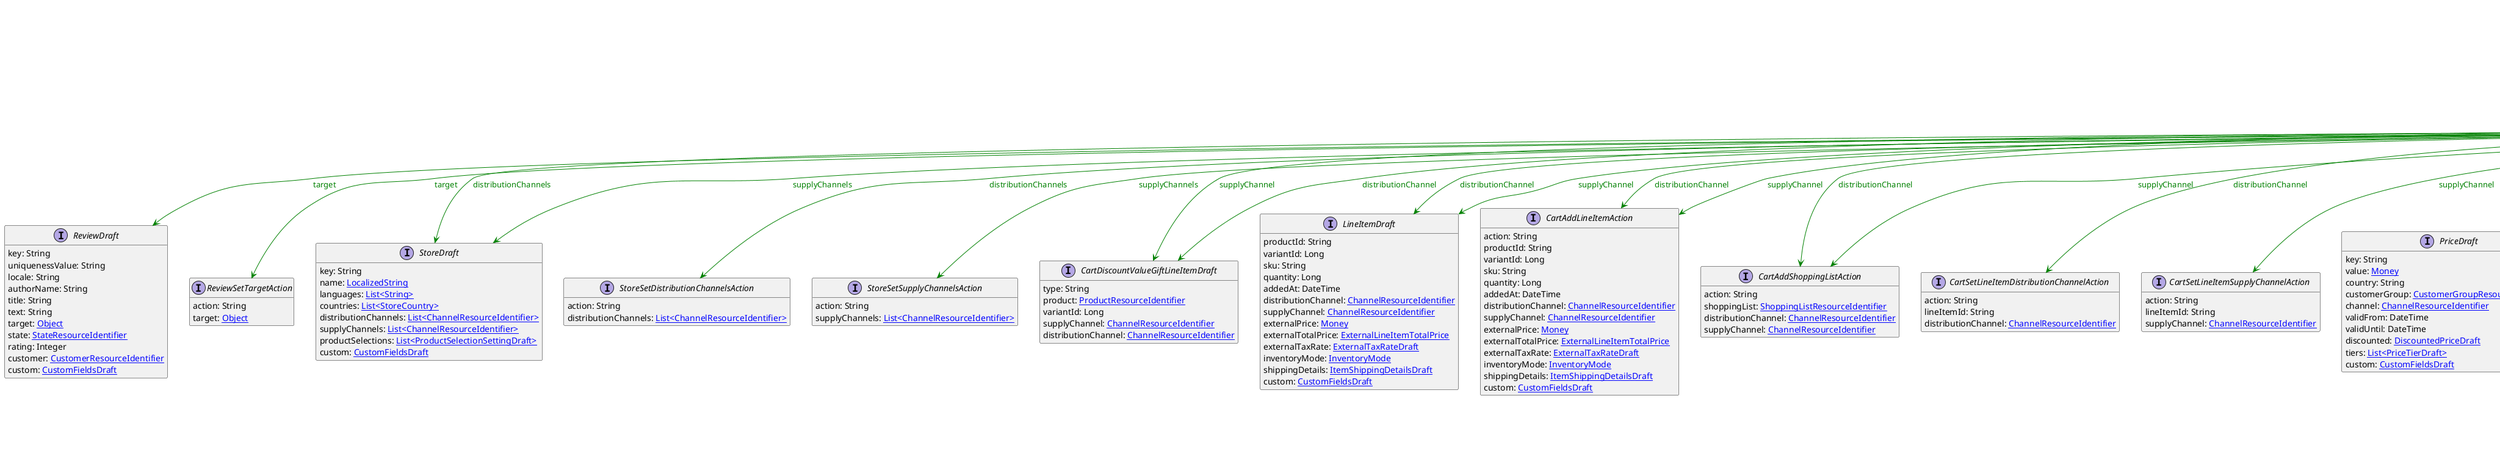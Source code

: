 @startuml

hide empty fields
hide empty methods
legend
|= |= line |
|<back:black>   </back>| inheritance |
|<back:green>   </back>| property reference |
|<back:blue>   </back>| discriminated class |
endlegend
interface ChannelResourceIdentifier [[ChannelResourceIdentifier.svg]] extends ResourceIdentifier {
    typeId: [[ReferenceTypeId.svg ReferenceTypeId]]
    id: String
    key: String
}
interface ResourceIdentifier [[ResourceIdentifier.svg]]  {
    typeId: [[ReferenceTypeId.svg ReferenceTypeId]]
    id: String
    key: String
}


interface ReviewDraft [[ReviewDraft.svg]]  {
    key: String
    uniquenessValue: String
    locale: String
    authorName: String
    title: String
    text: String
    target: [[Object.svg Object]]
    state: [[StateResourceIdentifier.svg StateResourceIdentifier]]
    rating: Integer
    customer: [[CustomerResourceIdentifier.svg CustomerResourceIdentifier]]
    custom: [[CustomFieldsDraft.svg CustomFieldsDraft]]
}
interface ReviewSetTargetAction [[ReviewSetTargetAction.svg]]  {
    action: String
    target: [[Object.svg Object]]
}
interface StoreDraft [[StoreDraft.svg]]  {
    key: String
    name: [[LocalizedString.svg LocalizedString]]
    languages: [[String.svg List<String>]]
    countries: [[StoreCountry.svg List<StoreCountry>]]
    distributionChannels: [[ChannelResourceIdentifier.svg List<ChannelResourceIdentifier>]]
    supplyChannels: [[ChannelResourceIdentifier.svg List<ChannelResourceIdentifier>]]
    productSelections: [[ProductSelectionSettingDraft.svg List<ProductSelectionSettingDraft>]]
    custom: [[CustomFieldsDraft.svg CustomFieldsDraft]]
}
interface StoreSetDistributionChannelsAction [[StoreSetDistributionChannelsAction.svg]]  {
    action: String
    distributionChannels: [[ChannelResourceIdentifier.svg List<ChannelResourceIdentifier>]]
}
interface StoreSetSupplyChannelsAction [[StoreSetSupplyChannelsAction.svg]]  {
    action: String
    supplyChannels: [[ChannelResourceIdentifier.svg List<ChannelResourceIdentifier>]]
}
interface CartDiscountValueGiftLineItemDraft [[CartDiscountValueGiftLineItemDraft.svg]]  {
    type: String
    product: [[ProductResourceIdentifier.svg ProductResourceIdentifier]]
    variantId: Long
    supplyChannel: [[ChannelResourceIdentifier.svg ChannelResourceIdentifier]]
    distributionChannel: [[ChannelResourceIdentifier.svg ChannelResourceIdentifier]]
}
interface LineItemDraft [[LineItemDraft.svg]]  {
    productId: String
    variantId: Long
    sku: String
    quantity: Long
    addedAt: DateTime
    distributionChannel: [[ChannelResourceIdentifier.svg ChannelResourceIdentifier]]
    supplyChannel: [[ChannelResourceIdentifier.svg ChannelResourceIdentifier]]
    externalPrice: [[Money.svg Money]]
    externalTotalPrice: [[ExternalLineItemTotalPrice.svg ExternalLineItemTotalPrice]]
    externalTaxRate: [[ExternalTaxRateDraft.svg ExternalTaxRateDraft]]
    inventoryMode: [[InventoryMode.svg InventoryMode]]
    shippingDetails: [[ItemShippingDetailsDraft.svg ItemShippingDetailsDraft]]
    custom: [[CustomFieldsDraft.svg CustomFieldsDraft]]
}
interface CartAddLineItemAction [[CartAddLineItemAction.svg]]  {
    action: String
    productId: String
    variantId: Long
    sku: String
    quantity: Long
    addedAt: DateTime
    distributionChannel: [[ChannelResourceIdentifier.svg ChannelResourceIdentifier]]
    supplyChannel: [[ChannelResourceIdentifier.svg ChannelResourceIdentifier]]
    externalPrice: [[Money.svg Money]]
    externalTotalPrice: [[ExternalLineItemTotalPrice.svg ExternalLineItemTotalPrice]]
    externalTaxRate: [[ExternalTaxRateDraft.svg ExternalTaxRateDraft]]
    inventoryMode: [[InventoryMode.svg InventoryMode]]
    shippingDetails: [[ItemShippingDetailsDraft.svg ItemShippingDetailsDraft]]
    custom: [[CustomFieldsDraft.svg CustomFieldsDraft]]
}
interface CartAddShoppingListAction [[CartAddShoppingListAction.svg]]  {
    action: String
    shoppingList: [[ShoppingListResourceIdentifier.svg ShoppingListResourceIdentifier]]
    distributionChannel: [[ChannelResourceIdentifier.svg ChannelResourceIdentifier]]
    supplyChannel: [[ChannelResourceIdentifier.svg ChannelResourceIdentifier]]
}
interface CartSetLineItemDistributionChannelAction [[CartSetLineItemDistributionChannelAction.svg]]  {
    action: String
    lineItemId: String
    distributionChannel: [[ChannelResourceIdentifier.svg ChannelResourceIdentifier]]
}
interface CartSetLineItemSupplyChannelAction [[CartSetLineItemSupplyChannelAction.svg]]  {
    action: String
    lineItemId: String
    supplyChannel: [[ChannelResourceIdentifier.svg ChannelResourceIdentifier]]
}
interface PriceDraft [[PriceDraft.svg]]  {
    key: String
    value: [[Money.svg Money]]
    country: String
    customerGroup: [[CustomerGroupResourceIdentifier.svg CustomerGroupResourceIdentifier]]
    channel: [[ChannelResourceIdentifier.svg ChannelResourceIdentifier]]
    validFrom: DateTime
    validUntil: DateTime
    discounted: [[DiscountedPriceDraft.svg DiscountedPriceDraft]]
    tiers: [[PriceTierDraft.svg List<PriceTierDraft>]]
    custom: [[CustomFieldsDraft.svg CustomFieldsDraft]]
}
interface DuplicateStandalonePriceScopeError [[DuplicateStandalonePriceScopeError.svg]]  {
    code: String
    message: String
    conflictingStandalonePrice: [[StandalonePriceReference.svg StandalonePriceReference]]
    sku: String
    currency: String
    country: String
    customerGroup: [[CustomerGroupResourceIdentifier.svg CustomerGroupResourceIdentifier]]
    channel: [[ChannelResourceIdentifier.svg ChannelResourceIdentifier]]
    validFrom: DateTime
    validUntil: DateTime
}
interface MissingRoleOnChannelError [[MissingRoleOnChannelError.svg]]  {
    code: String
    message: String
    channel: [[ChannelResourceIdentifier.svg ChannelResourceIdentifier]]
    missingRole: [[ChannelRoleEnum.svg ChannelRoleEnum]]
}
interface OverlappingStandalonePriceValidityError [[OverlappingStandalonePriceValidityError.svg]]  {
    code: String
    message: String
    conflictingStandalonePrice: [[StandalonePriceReference.svg StandalonePriceReference]]
    sku: String
    currency: String
    country: String
    customerGroup: [[CustomerGroupResourceIdentifier.svg CustomerGroupResourceIdentifier]]
    channel: [[ChannelResourceIdentifier.svg ChannelResourceIdentifier]]
    validFrom: DateTime
    validUntil: DateTime
    conflictingValidFrom: DateTime
    conflictingValidUntil: DateTime
}
interface GraphQLDuplicateStandalonePriceScopeError [[GraphQLDuplicateStandalonePriceScopeError.svg]]  {
    code: String
    conflictingStandalonePrice: [[StandalonePriceReference.svg StandalonePriceReference]]
    sku: String
    currency: String
    country: String
    customerGroup: [[CustomerGroupResourceIdentifier.svg CustomerGroupResourceIdentifier]]
    channel: [[ChannelResourceIdentifier.svg ChannelResourceIdentifier]]
    validFrom: DateTime
    validUntil: DateTime
}
interface GraphQLMissingRoleOnChannelError [[GraphQLMissingRoleOnChannelError.svg]]  {
    code: String
    channel: [[ChannelResourceIdentifier.svg ChannelResourceIdentifier]]
    missingRole: [[ChannelRoleEnum.svg ChannelRoleEnum]]
}
interface GraphQLOverlappingStandalonePriceValidityError [[GraphQLOverlappingStandalonePriceValidityError.svg]]  {
    code: String
    conflictingStandalonePrice: [[StandalonePriceReference.svg StandalonePriceReference]]
    sku: String
    currency: String
    country: String
    customerGroup: [[CustomerGroupResourceIdentifier.svg CustomerGroupResourceIdentifier]]
    channel: [[ChannelResourceIdentifier.svg ChannelResourceIdentifier]]
    validFrom: DateTime
    validUntil: DateTime
    conflictingValidFrom: DateTime
    conflictingValidUntil: DateTime
}
interface InventoryEntryDraft [[InventoryEntryDraft.svg]]  {
    sku: String
    key: String
    supplyChannel: [[ChannelResourceIdentifier.svg ChannelResourceIdentifier]]
    quantityOnStock: Long
    restockableInDays: Long
    expectedDelivery: DateTime
    custom: [[CustomFieldsDraft.svg CustomFieldsDraft]]
}
interface InventoryEntrySetSupplyChannelAction [[InventoryEntrySetSupplyChannelAction.svg]]  {
    action: String
    supplyChannel: [[ChannelResourceIdentifier.svg ChannelResourceIdentifier]]
}
interface MyLineItemDraft [[MyLineItemDraft.svg]]  {
    productId: String
    variantId: Long
    sku: String
    quantity: Long
    addedAt: DateTime
    supplyChannel: [[ChannelResourceIdentifier.svg ChannelResourceIdentifier]]
    distributionChannel: [[ChannelResourceIdentifier.svg ChannelResourceIdentifier]]
    shippingDetails: [[ItemShippingDetailsDraft.svg ItemShippingDetailsDraft]]
    custom: [[CustomFieldsDraft.svg CustomFieldsDraft]]
}
interface MyCartAddLineItemAction [[MyCartAddLineItemAction.svg]]  {
    action: String
    productId: String
    variantId: Long
    sku: String
    quantity: Long
    addedAt: DateTime
    distributionChannel: [[ChannelResourceIdentifier.svg ChannelResourceIdentifier]]
    supplyChannel: [[ChannelResourceIdentifier.svg ChannelResourceIdentifier]]
    shippingDetails: [[ItemShippingDetailsDraft.svg ItemShippingDetailsDraft]]
    custom: [[CustomFieldsDraft.svg CustomFieldsDraft]]
}
interface MyCartSetLineItemDistributionChannelAction [[MyCartSetLineItemDistributionChannelAction.svg]]  {
    action: String
    lineItemId: String
    distributionChannel: [[ChannelResourceIdentifier.svg ChannelResourceIdentifier]]
}
interface MyCartSetLineItemSupplyChannelAction [[MyCartSetLineItemSupplyChannelAction.svg]]  {
    action: String
    lineItemId: String
    supplyChannel: [[ChannelResourceIdentifier.svg ChannelResourceIdentifier]]
}
interface LineItemImportDraft [[LineItemImportDraft.svg]]  {
    productId: String
    name: [[LocalizedString.svg LocalizedString]]
    variant: [[ProductVariantImportDraft.svg ProductVariantImportDraft]]
    price: [[PriceDraft.svg PriceDraft]]
    quantity: Long
    state: [[ItemState.svg List<ItemState>]]
    supplyChannel: [[ChannelResourceIdentifier.svg ChannelResourceIdentifier]]
    distributionChannel: [[ChannelResourceIdentifier.svg ChannelResourceIdentifier]]
    taxRate: [[TaxRate.svg TaxRate]]
    custom: [[CustomFieldsDraft.svg CustomFieldsDraft]]
    inventoryMode: [[InventoryMode.svg InventoryMode]]
    shippingDetails: [[ItemShippingDetailsDraft.svg ItemShippingDetailsDraft]]
}
interface StandalonePriceDraft [[StandalonePriceDraft.svg]]  {
    key: String
    sku: String
    value: [[Money.svg Money]]
    country: String
    customerGroup: [[CustomerGroupResourceIdentifier.svg CustomerGroupResourceIdentifier]]
    channel: [[ChannelResourceIdentifier.svg ChannelResourceIdentifier]]
    validFrom: DateTime
    validUntil: DateTime
    tiers: [[PriceTierDraft.svg List<PriceTierDraft>]]
    discounted: [[DiscountedPriceDraft.svg DiscountedPriceDraft]]
    custom: [[CustomFieldsDraft.svg CustomFieldsDraft]]
    active: Boolean
}
interface StoreAddDistributionChannelAction [[StoreAddDistributionChannelAction.svg]]  {
    action: String
    distributionChannel: [[ChannelResourceIdentifier.svg ChannelResourceIdentifier]]
}
interface StoreAddSupplyChannelAction [[StoreAddSupplyChannelAction.svg]]  {
    action: String
    supplyChannel: [[ChannelResourceIdentifier.svg ChannelResourceIdentifier]]
}
interface StoreRemoveDistributionChannelAction [[StoreRemoveDistributionChannelAction.svg]]  {
    action: String
    distributionChannel: [[ChannelResourceIdentifier.svg ChannelResourceIdentifier]]
}
interface StoreRemoveSupplyChannelAction [[StoreRemoveSupplyChannelAction.svg]]  {
    action: String
    supplyChannel: [[ChannelResourceIdentifier.svg ChannelResourceIdentifier]]
}

ChannelResourceIdentifier --> ReviewDraft #green;text:green : "target"
ChannelResourceIdentifier --> ReviewSetTargetAction #green;text:green : "target"
ChannelResourceIdentifier --> StoreDraft #green;text:green : "distributionChannels"
ChannelResourceIdentifier --> StoreDraft #green;text:green : "supplyChannels"
ChannelResourceIdentifier --> StoreSetDistributionChannelsAction #green;text:green : "distributionChannels"
ChannelResourceIdentifier --> StoreSetSupplyChannelsAction #green;text:green : "supplyChannels"
ChannelResourceIdentifier --> CartDiscountValueGiftLineItemDraft #green;text:green : "supplyChannel"
ChannelResourceIdentifier --> CartDiscountValueGiftLineItemDraft #green;text:green : "distributionChannel"
ChannelResourceIdentifier --> LineItemDraft #green;text:green : "distributionChannel"
ChannelResourceIdentifier --> LineItemDraft #green;text:green : "supplyChannel"
ChannelResourceIdentifier --> CartAddLineItemAction #green;text:green : "distributionChannel"
ChannelResourceIdentifier --> CartAddLineItemAction #green;text:green : "supplyChannel"
ChannelResourceIdentifier --> CartAddShoppingListAction #green;text:green : "distributionChannel"
ChannelResourceIdentifier --> CartAddShoppingListAction #green;text:green : "supplyChannel"
ChannelResourceIdentifier --> CartSetLineItemDistributionChannelAction #green;text:green : "distributionChannel"
ChannelResourceIdentifier --> CartSetLineItemSupplyChannelAction #green;text:green : "supplyChannel"
ChannelResourceIdentifier --> PriceDraft #green;text:green : "channel"
ChannelResourceIdentifier --> DuplicateStandalonePriceScopeError #green;text:green : "channel"
ChannelResourceIdentifier --> MissingRoleOnChannelError #green;text:green : "channel"
ChannelResourceIdentifier --> OverlappingStandalonePriceValidityError #green;text:green : "channel"
ChannelResourceIdentifier --> GraphQLDuplicateStandalonePriceScopeError #green;text:green : "channel"
ChannelResourceIdentifier --> GraphQLMissingRoleOnChannelError #green;text:green : "channel"
ChannelResourceIdentifier --> GraphQLOverlappingStandalonePriceValidityError #green;text:green : "channel"
ChannelResourceIdentifier --> InventoryEntryDraft #green;text:green : "supplyChannel"
ChannelResourceIdentifier --> InventoryEntrySetSupplyChannelAction #green;text:green : "supplyChannel"
ChannelResourceIdentifier --> MyLineItemDraft #green;text:green : "supplyChannel"
ChannelResourceIdentifier --> MyLineItemDraft #green;text:green : "distributionChannel"
ChannelResourceIdentifier --> MyCartAddLineItemAction #green;text:green : "distributionChannel"
ChannelResourceIdentifier --> MyCartAddLineItemAction #green;text:green : "supplyChannel"
ChannelResourceIdentifier --> MyCartSetLineItemDistributionChannelAction #green;text:green : "distributionChannel"
ChannelResourceIdentifier --> MyCartSetLineItemSupplyChannelAction #green;text:green : "supplyChannel"
ChannelResourceIdentifier --> LineItemImportDraft #green;text:green : "supplyChannel"
ChannelResourceIdentifier --> LineItemImportDraft #green;text:green : "distributionChannel"
ChannelResourceIdentifier --> StandalonePriceDraft #green;text:green : "channel"
ChannelResourceIdentifier --> StoreAddDistributionChannelAction #green;text:green : "distributionChannel"
ChannelResourceIdentifier --> StoreAddSupplyChannelAction #green;text:green : "supplyChannel"
ChannelResourceIdentifier --> StoreRemoveDistributionChannelAction #green;text:green : "distributionChannel"
ChannelResourceIdentifier --> StoreRemoveSupplyChannelAction #green;text:green : "supplyChannel"
@enduml
